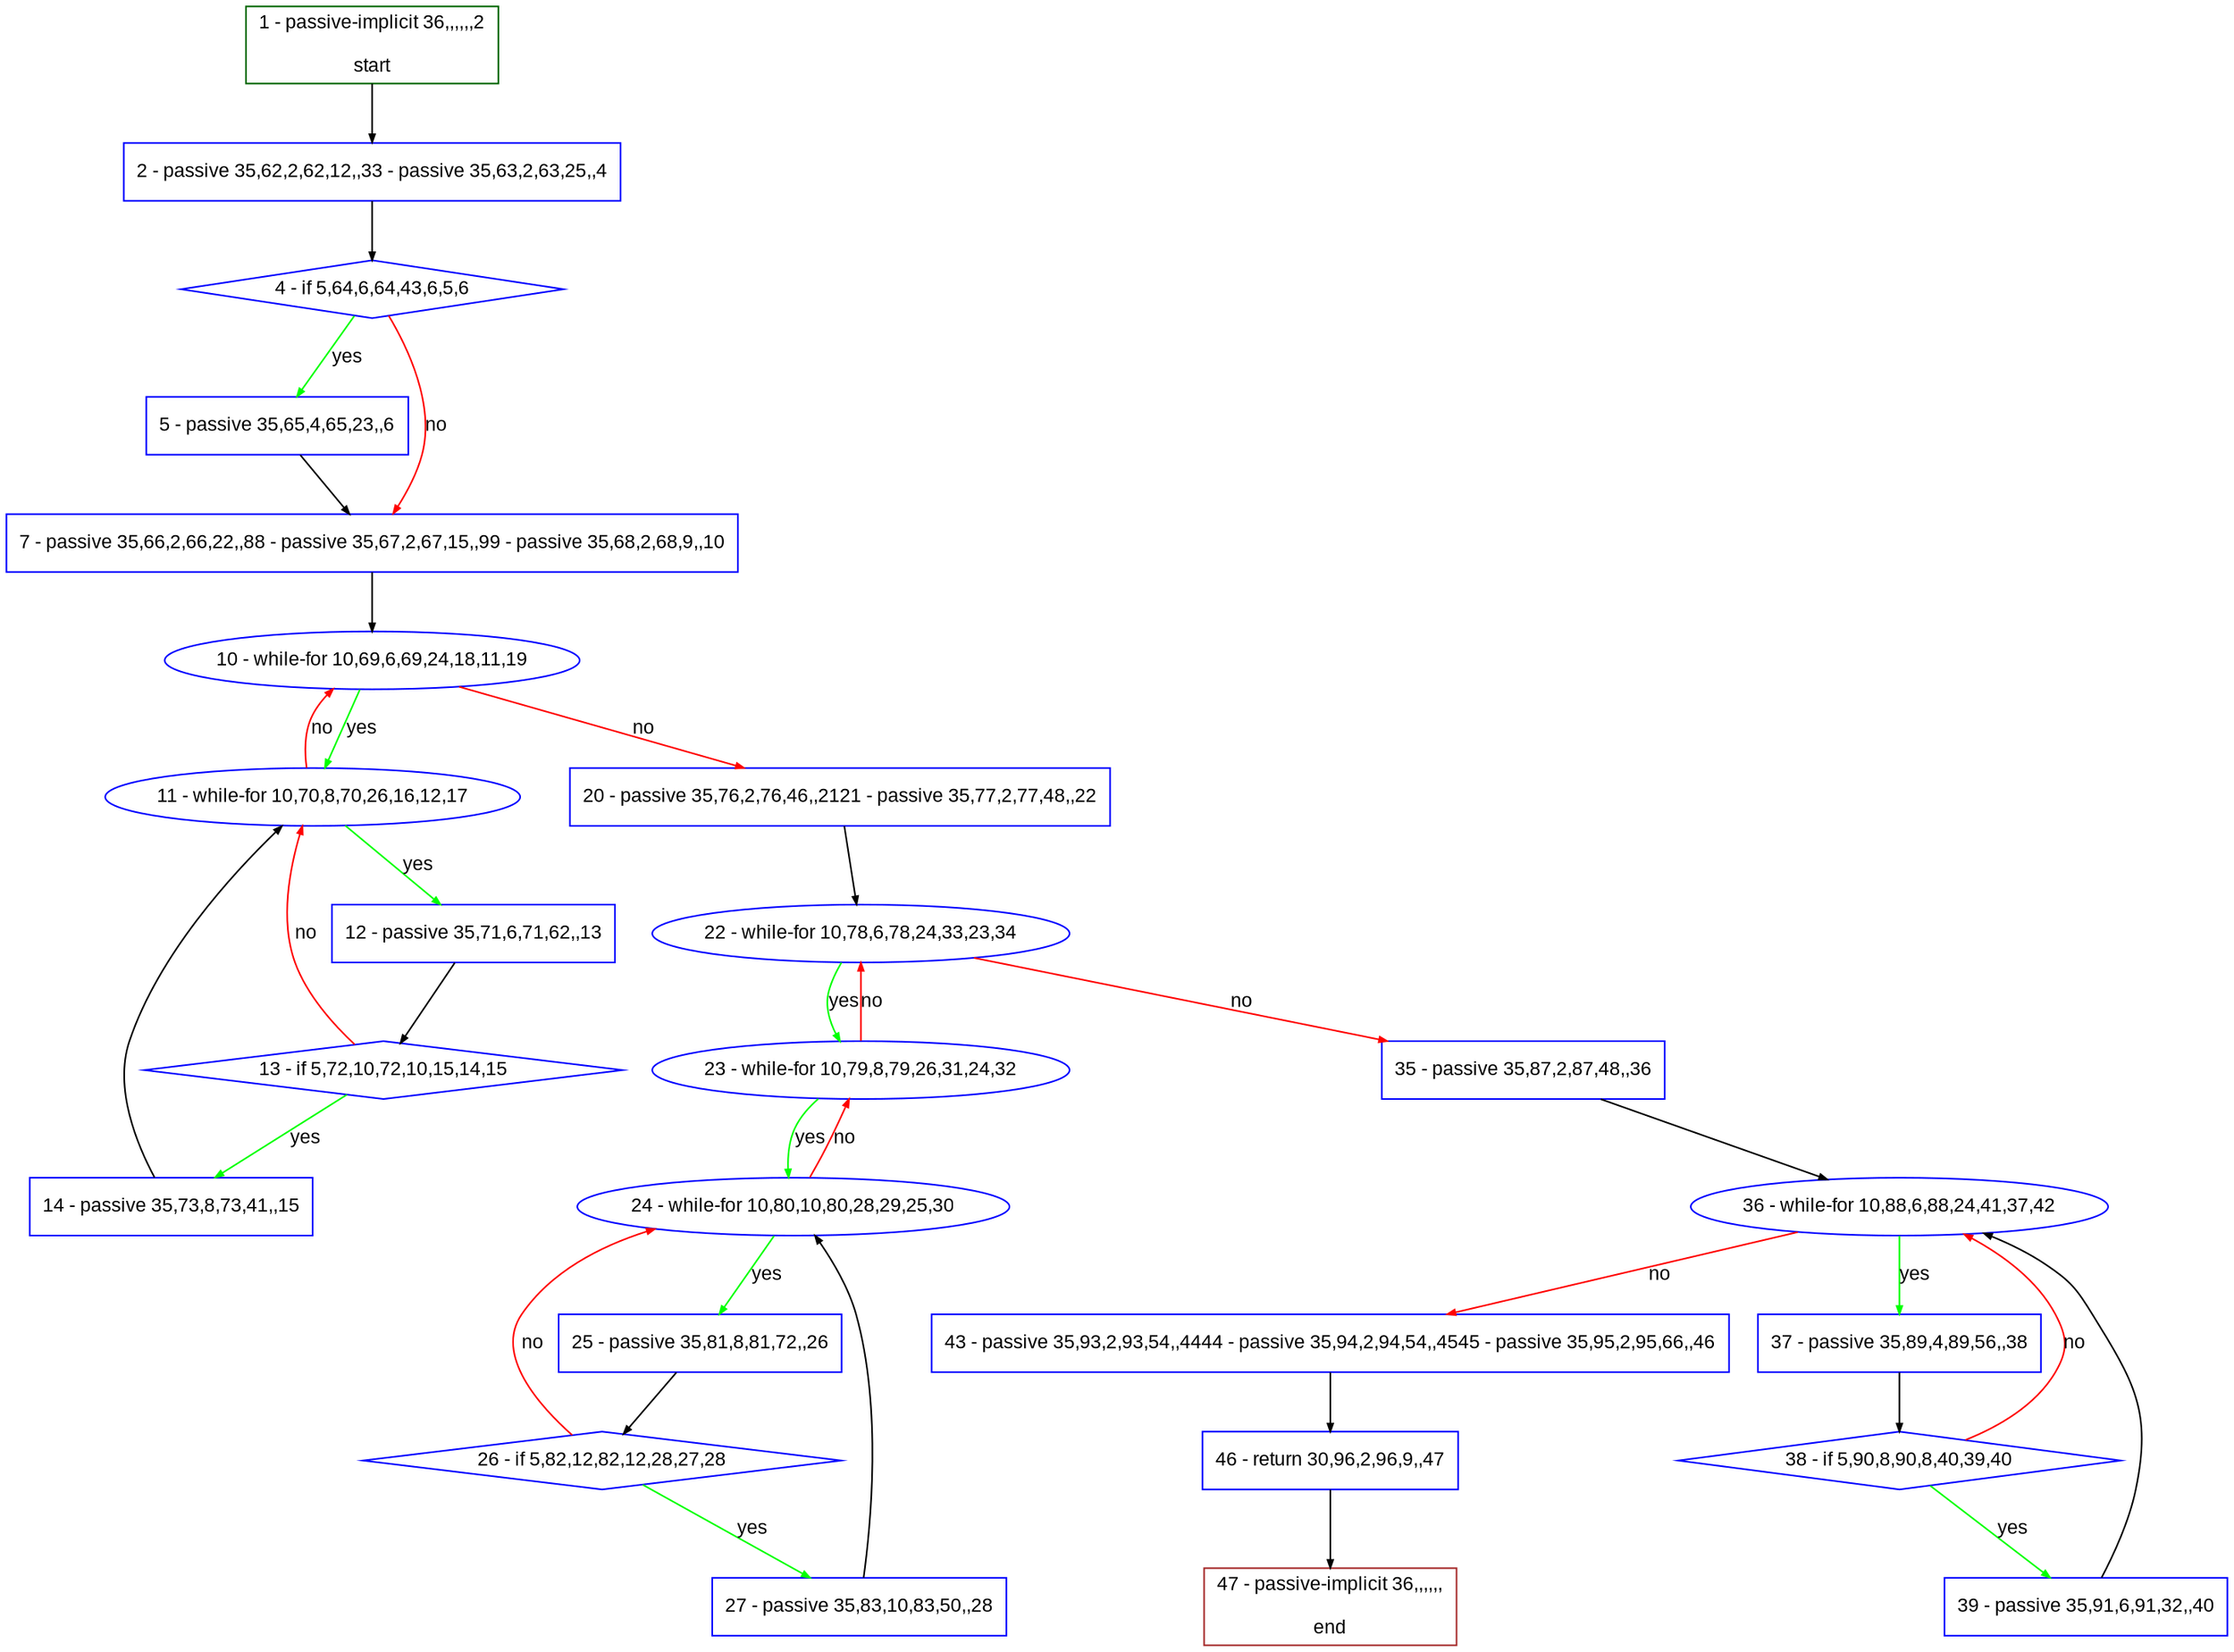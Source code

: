 digraph "" {
  graph [pack="true", label="", fontsize="12", packmode="clust", fontname="Arial", fillcolor="#FFFFCC", bgcolor="white", style="rounded,filled", compound="true"];
  node [node_initialized="no", label="", color="grey", fontsize="12", fillcolor="white", fontname="Arial", style="filled", shape="rectangle", compound="true", fixedsize="false"];
  edge [fontcolor="black", arrowhead="normal", arrowtail="none", arrowsize="0.5", ltail="", label="", color="black", fontsize="12", lhead="", fontname="Arial", dir="forward", compound="true"];
  __N1 [label="2 - passive 35,62,2,62,12,,33 - passive 35,63,2,63,25,,4", color="#0000ff", fillcolor="#ffffff", style="filled", shape="box"];
  __N2 [label="1 - passive-implicit 36,,,,,,2\n\nstart", color="#006400", fillcolor="#ffffff", style="filled", shape="box"];
  __N3 [label="4 - if 5,64,6,64,43,6,5,6", color="#0000ff", fillcolor="#ffffff", style="filled", shape="diamond"];
  __N4 [label="5 - passive 35,65,4,65,23,,6", color="#0000ff", fillcolor="#ffffff", style="filled", shape="box"];
  __N5 [label="7 - passive 35,66,2,66,22,,88 - passive 35,67,2,67,15,,99 - passive 35,68,2,68,9,,10", color="#0000ff", fillcolor="#ffffff", style="filled", shape="box"];
  __N6 [label="10 - while-for 10,69,6,69,24,18,11,19", color="#0000ff", fillcolor="#ffffff", style="filled", shape="oval"];
  __N7 [label="11 - while-for 10,70,8,70,26,16,12,17", color="#0000ff", fillcolor="#ffffff", style="filled", shape="oval"];
  __N8 [label="20 - passive 35,76,2,76,46,,2121 - passive 35,77,2,77,48,,22", color="#0000ff", fillcolor="#ffffff", style="filled", shape="box"];
  __N9 [label="12 - passive 35,71,6,71,62,,13", color="#0000ff", fillcolor="#ffffff", style="filled", shape="box"];
  __N10 [label="13 - if 5,72,10,72,10,15,14,15", color="#0000ff", fillcolor="#ffffff", style="filled", shape="diamond"];
  __N11 [label="14 - passive 35,73,8,73,41,,15", color="#0000ff", fillcolor="#ffffff", style="filled", shape="box"];
  __N12 [label="22 - while-for 10,78,6,78,24,33,23,34", color="#0000ff", fillcolor="#ffffff", style="filled", shape="oval"];
  __N13 [label="23 - while-for 10,79,8,79,26,31,24,32", color="#0000ff", fillcolor="#ffffff", style="filled", shape="oval"];
  __N14 [label="35 - passive 35,87,2,87,48,,36", color="#0000ff", fillcolor="#ffffff", style="filled", shape="box"];
  __N15 [label="24 - while-for 10,80,10,80,28,29,25,30", color="#0000ff", fillcolor="#ffffff", style="filled", shape="oval"];
  __N16 [label="25 - passive 35,81,8,81,72,,26", color="#0000ff", fillcolor="#ffffff", style="filled", shape="box"];
  __N17 [label="26 - if 5,82,12,82,12,28,27,28", color="#0000ff", fillcolor="#ffffff", style="filled", shape="diamond"];
  __N18 [label="27 - passive 35,83,10,83,50,,28", color="#0000ff", fillcolor="#ffffff", style="filled", shape="box"];
  __N19 [label="36 - while-for 10,88,6,88,24,41,37,42", color="#0000ff", fillcolor="#ffffff", style="filled", shape="oval"];
  __N20 [label="37 - passive 35,89,4,89,56,,38", color="#0000ff", fillcolor="#ffffff", style="filled", shape="box"];
  __N21 [label="43 - passive 35,93,2,93,54,,4444 - passive 35,94,2,94,54,,4545 - passive 35,95,2,95,66,,46", color="#0000ff", fillcolor="#ffffff", style="filled", shape="box"];
  __N22 [label="38 - if 5,90,8,90,8,40,39,40", color="#0000ff", fillcolor="#ffffff", style="filled", shape="diamond"];
  __N23 [label="39 - passive 35,91,6,91,32,,40", color="#0000ff", fillcolor="#ffffff", style="filled", shape="box"];
  __N24 [label="46 - return 30,96,2,96,9,,47", color="#0000ff", fillcolor="#ffffff", style="filled", shape="box"];
  __N25 [label="47 - passive-implicit 36,,,,,,\n\nend", color="#a52a2a", fillcolor="#ffffff", style="filled", shape="box"];
  __N2 -> __N1 [arrowhead="normal", arrowtail="none", color="#000000", label="", dir="forward"];
  __N1 -> __N3 [arrowhead="normal", arrowtail="none", color="#000000", label="", dir="forward"];
  __N3 -> __N4 [arrowhead="normal", arrowtail="none", color="#00ff00", label="yes", dir="forward"];
  __N3 -> __N5 [arrowhead="normal", arrowtail="none", color="#ff0000", label="no", dir="forward"];
  __N4 -> __N5 [arrowhead="normal", arrowtail="none", color="#000000", label="", dir="forward"];
  __N5 -> __N6 [arrowhead="normal", arrowtail="none", color="#000000", label="", dir="forward"];
  __N6 -> __N7 [arrowhead="normal", arrowtail="none", color="#00ff00", label="yes", dir="forward"];
  __N7 -> __N6 [arrowhead="normal", arrowtail="none", color="#ff0000", label="no", dir="forward"];
  __N6 -> __N8 [arrowhead="normal", arrowtail="none", color="#ff0000", label="no", dir="forward"];
  __N7 -> __N9 [arrowhead="normal", arrowtail="none", color="#00ff00", label="yes", dir="forward"];
  __N9 -> __N10 [arrowhead="normal", arrowtail="none", color="#000000", label="", dir="forward"];
  __N10 -> __N7 [arrowhead="normal", arrowtail="none", color="#ff0000", label="no", dir="forward"];
  __N10 -> __N11 [arrowhead="normal", arrowtail="none", color="#00ff00", label="yes", dir="forward"];
  __N11 -> __N7 [arrowhead="normal", arrowtail="none", color="#000000", label="", dir="forward"];
  __N8 -> __N12 [arrowhead="normal", arrowtail="none", color="#000000", label="", dir="forward"];
  __N12 -> __N13 [arrowhead="normal", arrowtail="none", color="#00ff00", label="yes", dir="forward"];
  __N13 -> __N12 [arrowhead="normal", arrowtail="none", color="#ff0000", label="no", dir="forward"];
  __N12 -> __N14 [arrowhead="normal", arrowtail="none", color="#ff0000", label="no", dir="forward"];
  __N13 -> __N15 [arrowhead="normal", arrowtail="none", color="#00ff00", label="yes", dir="forward"];
  __N15 -> __N13 [arrowhead="normal", arrowtail="none", color="#ff0000", label="no", dir="forward"];
  __N15 -> __N16 [arrowhead="normal", arrowtail="none", color="#00ff00", label="yes", dir="forward"];
  __N16 -> __N17 [arrowhead="normal", arrowtail="none", color="#000000", label="", dir="forward"];
  __N17 -> __N15 [arrowhead="normal", arrowtail="none", color="#ff0000", label="no", dir="forward"];
  __N17 -> __N18 [arrowhead="normal", arrowtail="none", color="#00ff00", label="yes", dir="forward"];
  __N18 -> __N15 [arrowhead="normal", arrowtail="none", color="#000000", label="", dir="forward"];
  __N14 -> __N19 [arrowhead="normal", arrowtail="none", color="#000000", label="", dir="forward"];
  __N19 -> __N20 [arrowhead="normal", arrowtail="none", color="#00ff00", label="yes", dir="forward"];
  __N19 -> __N21 [arrowhead="normal", arrowtail="none", color="#ff0000", label="no", dir="forward"];
  __N20 -> __N22 [arrowhead="normal", arrowtail="none", color="#000000", label="", dir="forward"];
  __N22 -> __N19 [arrowhead="normal", arrowtail="none", color="#ff0000", label="no", dir="forward"];
  __N22 -> __N23 [arrowhead="normal", arrowtail="none", color="#00ff00", label="yes", dir="forward"];
  __N23 -> __N19 [arrowhead="normal", arrowtail="none", color="#000000", label="", dir="forward"];
  __N21 -> __N24 [arrowhead="normal", arrowtail="none", color="#000000", label="", dir="forward"];
  __N24 -> __N25 [arrowhead="normal", arrowtail="none", color="#000000", label="", dir="forward"];
}
